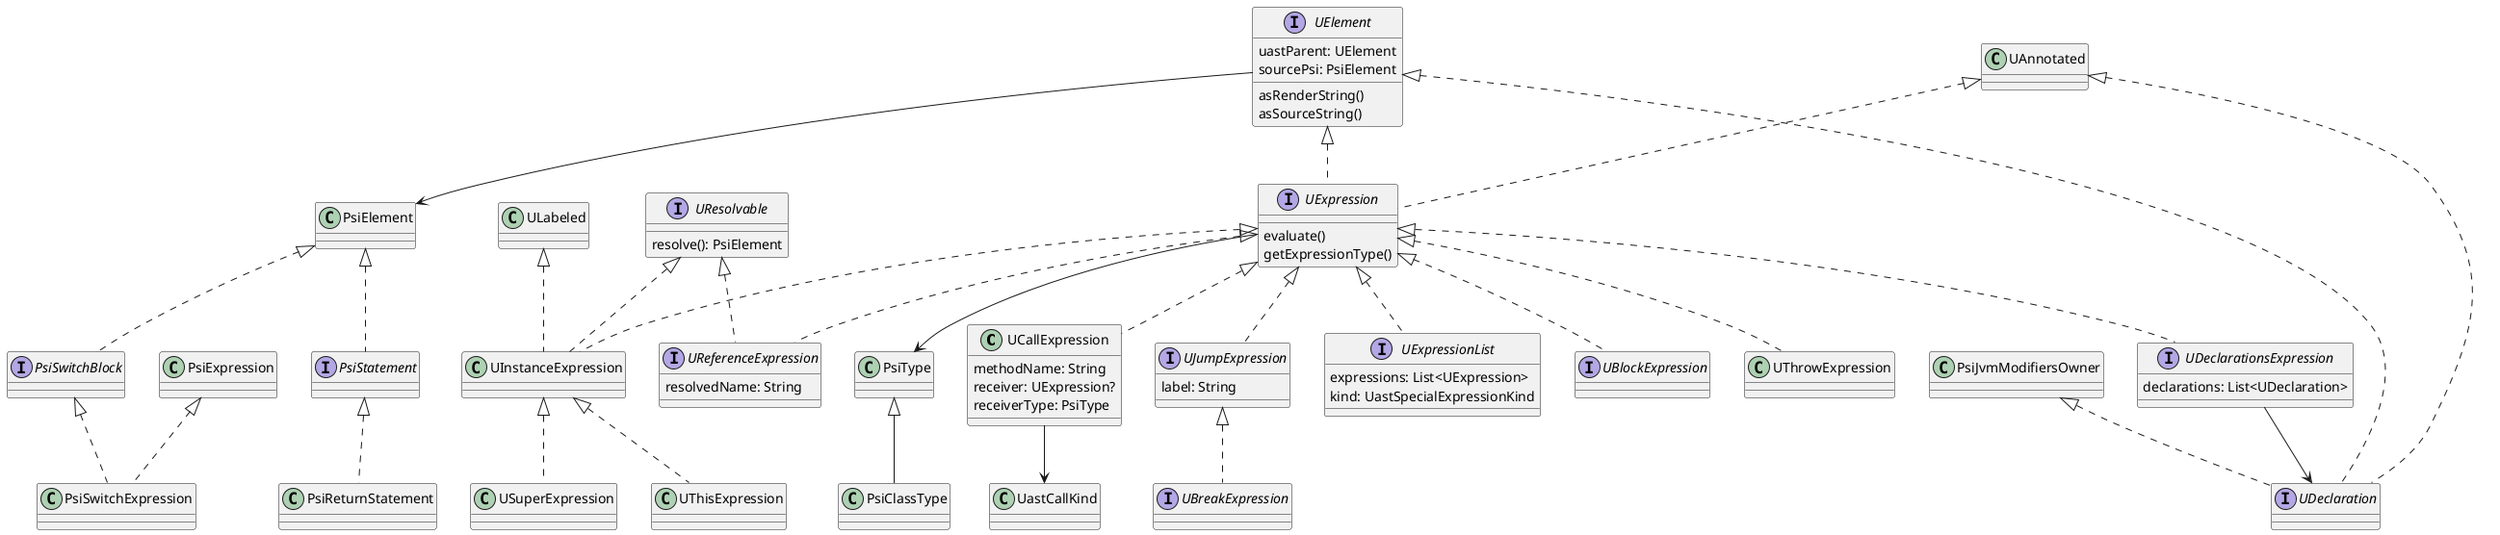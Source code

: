 @startuml uast_uml

'调用表达式(方法/构造函数，数组初始化)'
class UCallExpression {
    methodName: String
    receiver: UExpression? /'`a.b.[c()]`receiver是`a.b`'/
    receiverType: PsiType
}
UExpression <|.. UCallExpression
'表达式或语句'
interface UExpression {
    evaluate() /'返回表达式的值'/
    getExpressionType()
}
UElement <|.. UExpression
'Uast元素'
interface UElement {
    uastParent: UElement
    sourcePsi: PsiElement /'UElement下不一定有PsiElement'/
    asRenderString() /'返回源代码文件字符串'/
    asSourceString() /'返回源代码文件字符串'/
}
UAnnotated <|.. UExpression
UExpression --> PsiType
'java类型(原始、数组、class)'
class PsiType {

}
PsiType <|-- PsiClassType
'class类型'
class PsiClassType {

}
UElement --> PsiElement
'PSI树元素'
class PsiElement {

}
PsiElement <|.. PsiStatement
'java语句'
interface PsiStatement {

}
PsiStatement <|.. PsiReturnStatement
PsiElement <|.. PsiSwitchBlock
'java switch语句或表达式'
interface PsiSwitchBlock {

}
PsiSwitchBlock <|.. PsiSwitchExpression
PsiExpression <|.. PsiSwitchExpression
class PsiSwitchExpression {

}
UCallExpression --> UastCallKind
'UCallExpression的类型'
class UastCallKind {

}
UExpression <|.. UExpressionList
'泛型列表'
interface UExpressionList {
    expressions: List<UExpression>
    kind: UastSpecialExpressionKind   
}
UExpression <|.. UBlockExpression
'代码块'
interface UBlockExpression {

}
UExpression <|.. UJumpExpression
'jump表达式(break / continue / yield / return)'
interface UJumpExpression {
    label: String
}
UJumpExpression <|.. UBreakExpression
'break表达式'
interface UBreakExpression {

}
UExpression <|.. UDeclarationsExpression
'声明列表`int a = 4, b = 3`'
interface UDeclarationsExpression {
    declarations: List<UDeclaration>
}
UDeclarationsExpression --> UDeclaration
'声明'
interface UDeclaration {

}
UElement <|.. UDeclaration
PsiJvmModifiersOwner <|.. UDeclaration
UAnnotated <|.. UDeclaration

UExpression <|.. UReferenceExpression
UResolvable <|.. UReferenceExpression
interface UResolvable {
    resolve(): PsiElement
}
interface UReferenceExpression{
    resolvedName: String /'引用的名字'/
}
UExpression <|.. UThrowExpression
UExpression <|.. UInstanceExpression
ULabeled <|.. UInstanceExpression
UResolvable <|.. UInstanceExpression
UInstanceExpression <|.. USuperExpression
'super表达式'
class USuperExpression {

}
UInstanceExpression <|.. UThisExpression

@enduml